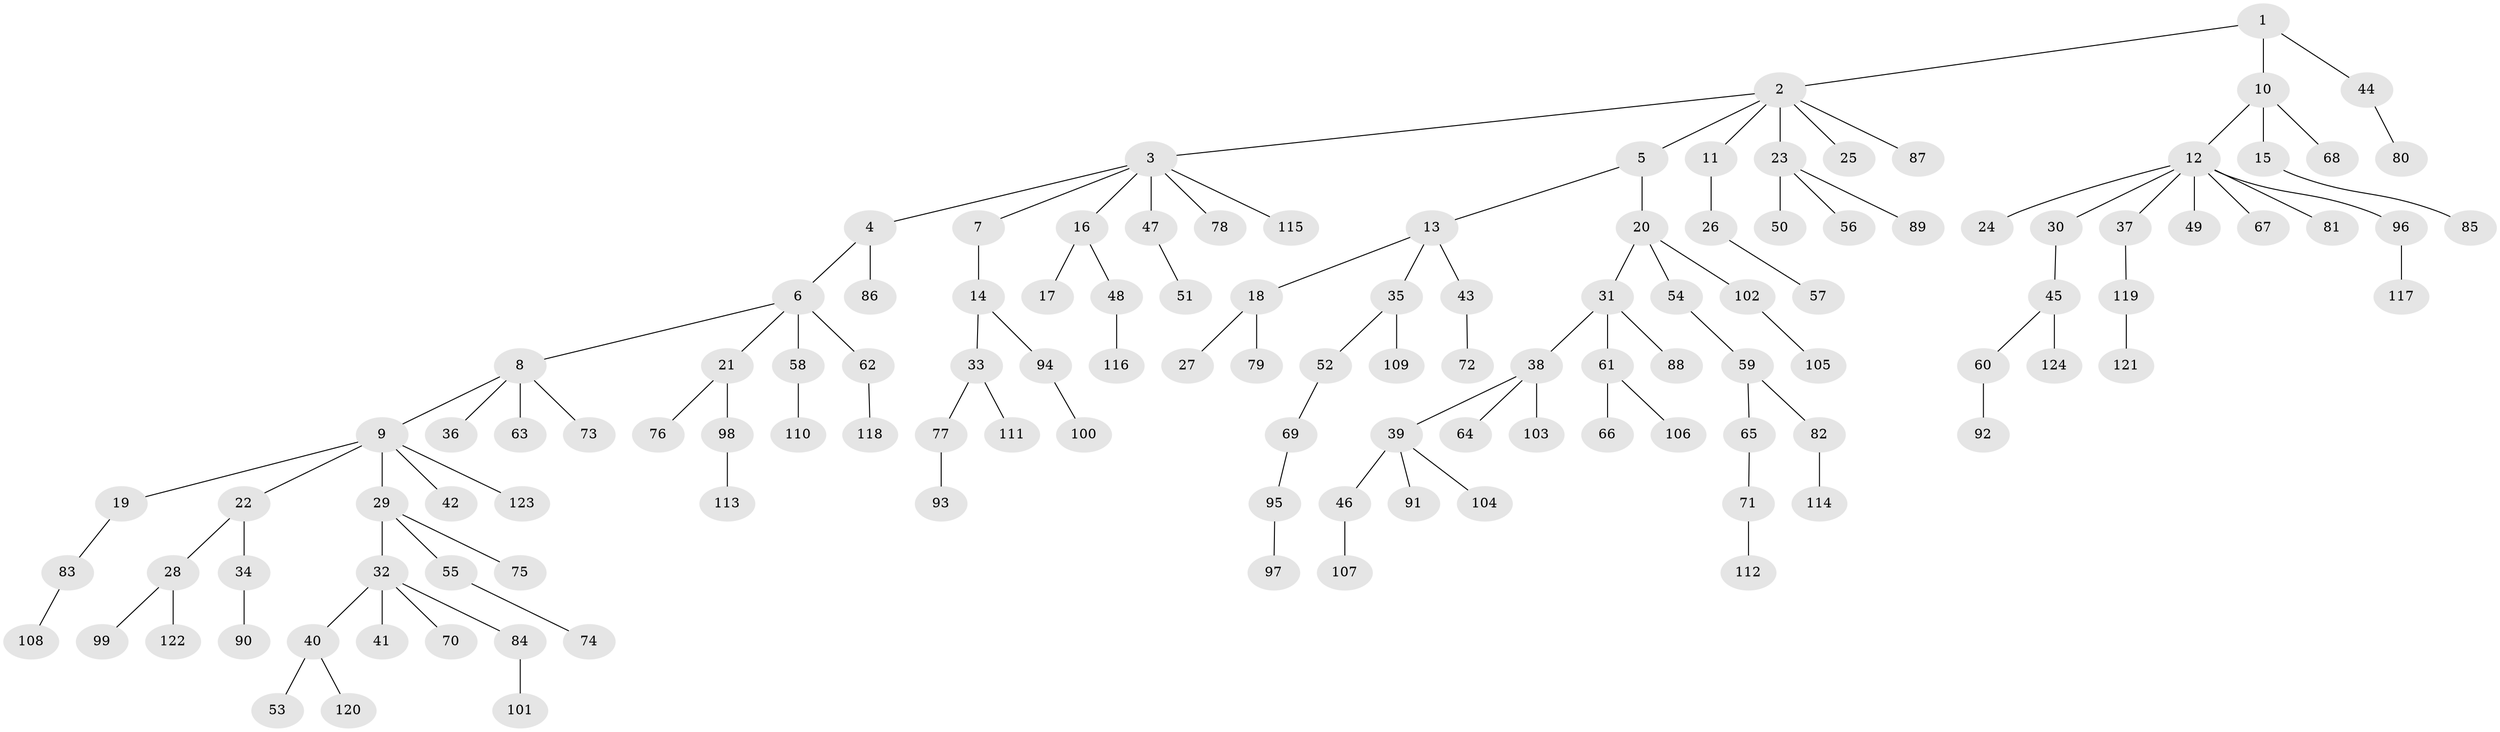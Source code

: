 // Generated by graph-tools (version 1.1) at 2025/36/03/09/25 02:36:37]
// undirected, 124 vertices, 123 edges
graph export_dot {
graph [start="1"]
  node [color=gray90,style=filled];
  1;
  2;
  3;
  4;
  5;
  6;
  7;
  8;
  9;
  10;
  11;
  12;
  13;
  14;
  15;
  16;
  17;
  18;
  19;
  20;
  21;
  22;
  23;
  24;
  25;
  26;
  27;
  28;
  29;
  30;
  31;
  32;
  33;
  34;
  35;
  36;
  37;
  38;
  39;
  40;
  41;
  42;
  43;
  44;
  45;
  46;
  47;
  48;
  49;
  50;
  51;
  52;
  53;
  54;
  55;
  56;
  57;
  58;
  59;
  60;
  61;
  62;
  63;
  64;
  65;
  66;
  67;
  68;
  69;
  70;
  71;
  72;
  73;
  74;
  75;
  76;
  77;
  78;
  79;
  80;
  81;
  82;
  83;
  84;
  85;
  86;
  87;
  88;
  89;
  90;
  91;
  92;
  93;
  94;
  95;
  96;
  97;
  98;
  99;
  100;
  101;
  102;
  103;
  104;
  105;
  106;
  107;
  108;
  109;
  110;
  111;
  112;
  113;
  114;
  115;
  116;
  117;
  118;
  119;
  120;
  121;
  122;
  123;
  124;
  1 -- 2;
  1 -- 10;
  1 -- 44;
  2 -- 3;
  2 -- 5;
  2 -- 11;
  2 -- 23;
  2 -- 25;
  2 -- 87;
  3 -- 4;
  3 -- 7;
  3 -- 16;
  3 -- 47;
  3 -- 78;
  3 -- 115;
  4 -- 6;
  4 -- 86;
  5 -- 13;
  5 -- 20;
  6 -- 8;
  6 -- 21;
  6 -- 58;
  6 -- 62;
  7 -- 14;
  8 -- 9;
  8 -- 36;
  8 -- 63;
  8 -- 73;
  9 -- 19;
  9 -- 22;
  9 -- 29;
  9 -- 42;
  9 -- 123;
  10 -- 12;
  10 -- 15;
  10 -- 68;
  11 -- 26;
  12 -- 24;
  12 -- 30;
  12 -- 37;
  12 -- 49;
  12 -- 67;
  12 -- 81;
  12 -- 96;
  13 -- 18;
  13 -- 35;
  13 -- 43;
  14 -- 33;
  14 -- 94;
  15 -- 85;
  16 -- 17;
  16 -- 48;
  18 -- 27;
  18 -- 79;
  19 -- 83;
  20 -- 31;
  20 -- 54;
  20 -- 102;
  21 -- 76;
  21 -- 98;
  22 -- 28;
  22 -- 34;
  23 -- 50;
  23 -- 56;
  23 -- 89;
  26 -- 57;
  28 -- 99;
  28 -- 122;
  29 -- 32;
  29 -- 55;
  29 -- 75;
  30 -- 45;
  31 -- 38;
  31 -- 61;
  31 -- 88;
  32 -- 40;
  32 -- 41;
  32 -- 70;
  32 -- 84;
  33 -- 77;
  33 -- 111;
  34 -- 90;
  35 -- 52;
  35 -- 109;
  37 -- 119;
  38 -- 39;
  38 -- 64;
  38 -- 103;
  39 -- 46;
  39 -- 91;
  39 -- 104;
  40 -- 53;
  40 -- 120;
  43 -- 72;
  44 -- 80;
  45 -- 60;
  45 -- 124;
  46 -- 107;
  47 -- 51;
  48 -- 116;
  52 -- 69;
  54 -- 59;
  55 -- 74;
  58 -- 110;
  59 -- 65;
  59 -- 82;
  60 -- 92;
  61 -- 66;
  61 -- 106;
  62 -- 118;
  65 -- 71;
  69 -- 95;
  71 -- 112;
  77 -- 93;
  82 -- 114;
  83 -- 108;
  84 -- 101;
  94 -- 100;
  95 -- 97;
  96 -- 117;
  98 -- 113;
  102 -- 105;
  119 -- 121;
}
